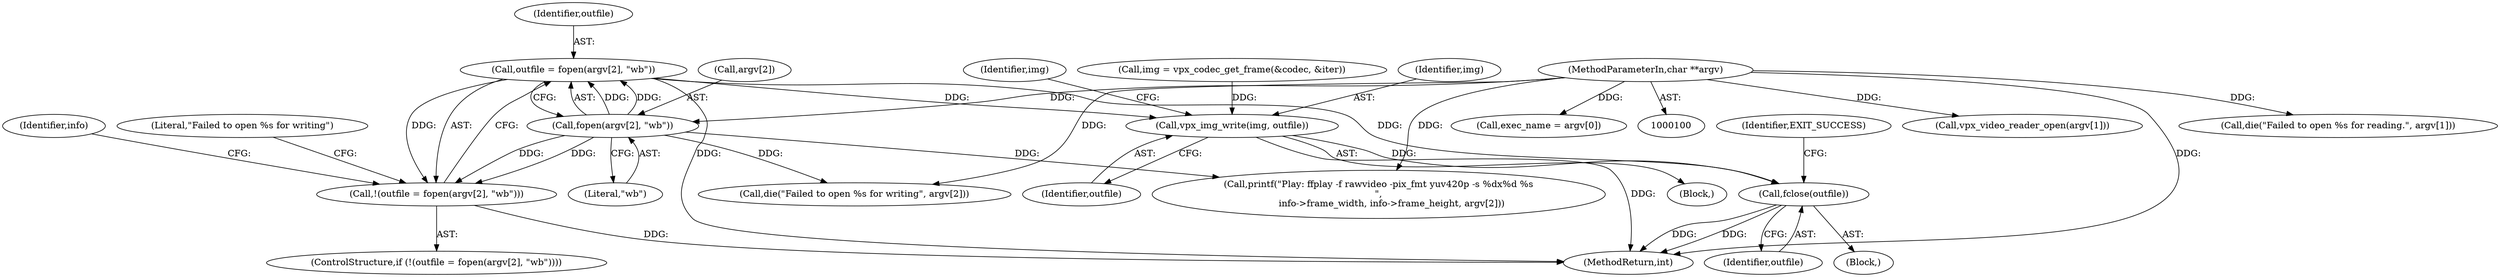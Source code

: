 digraph "0_Android_5a9753fca56f0eeb9f61e342b2fccffc364f9426_3@API" {
"1000153" [label="(Call,outfile = fopen(argv[2], \"wb\"))"];
"1000155" [label="(Call,fopen(argv[2], \"wb\"))"];
"1000102" [label="(MethodParameterIn,char **argv)"];
"1000152" [label="(Call,!(outfile = fopen(argv[2], \"wb\")))"];
"1000299" [label="(Call,vpx_img_write(img, outfile))"];
"1000326" [label="(Call,fclose(outfile))"];
"1000330" [label="(MethodReturn,int)"];
"1000154" [label="(Identifier,outfile)"];
"1000291" [label="(Identifier,img)"];
"1000159" [label="(Literal,\"wb\")"];
"1000155" [label="(Call,fopen(argv[2], \"wb\"))"];
"1000102" [label="(MethodParameterIn,char **argv)"];
"1000139" [label="(Call,vpx_video_reader_open(argv[1]))"];
"1000103" [label="(Block,)"];
"1000298" [label="(Block,)"];
"1000290" [label="(Call,img = vpx_codec_get_frame(&codec, &iter))"];
"1000151" [label="(ControlStructure,if (!(outfile = fopen(argv[2], \"wb\"))))"];
"1000152" [label="(Call,!(outfile = fopen(argv[2], \"wb\")))"];
"1000326" [label="(Call,fclose(outfile))"];
"1000146" [label="(Call,die(\"Failed to open %s for reading.\", argv[1]))"];
"1000153" [label="(Call,outfile = fopen(argv[2], \"wb\"))"];
"1000156" [label="(Call,argv[2])"];
"1000313" [label="(Call,printf(\"Play: ffplay -f rawvideo -pix_fmt yuv420p -s %dx%d %s\n\",\n         info->frame_width, info->frame_height, argv[2]))"];
"1000299" [label="(Call,vpx_img_write(img, outfile))"];
"1000160" [label="(Call,die(\"Failed to open %s for writing\", argv[2]))"];
"1000329" [label="(Identifier,EXIT_SUCCESS)"];
"1000166" [label="(Identifier,info)"];
"1000300" [label="(Identifier,img)"];
"1000301" [label="(Identifier,outfile)"];
"1000161" [label="(Literal,\"Failed to open %s for writing\")"];
"1000126" [label="(Call,exec_name = argv[0])"];
"1000327" [label="(Identifier,outfile)"];
"1000153" -> "1000152"  [label="AST: "];
"1000153" -> "1000155"  [label="CFG: "];
"1000154" -> "1000153"  [label="AST: "];
"1000155" -> "1000153"  [label="AST: "];
"1000152" -> "1000153"  [label="CFG: "];
"1000153" -> "1000330"  [label="DDG: "];
"1000153" -> "1000152"  [label="DDG: "];
"1000155" -> "1000153"  [label="DDG: "];
"1000155" -> "1000153"  [label="DDG: "];
"1000153" -> "1000299"  [label="DDG: "];
"1000153" -> "1000326"  [label="DDG: "];
"1000155" -> "1000159"  [label="CFG: "];
"1000156" -> "1000155"  [label="AST: "];
"1000159" -> "1000155"  [label="AST: "];
"1000155" -> "1000152"  [label="DDG: "];
"1000155" -> "1000152"  [label="DDG: "];
"1000102" -> "1000155"  [label="DDG: "];
"1000155" -> "1000160"  [label="DDG: "];
"1000155" -> "1000313"  [label="DDG: "];
"1000102" -> "1000100"  [label="AST: "];
"1000102" -> "1000330"  [label="DDG: "];
"1000102" -> "1000126"  [label="DDG: "];
"1000102" -> "1000139"  [label="DDG: "];
"1000102" -> "1000146"  [label="DDG: "];
"1000102" -> "1000160"  [label="DDG: "];
"1000102" -> "1000313"  [label="DDG: "];
"1000152" -> "1000151"  [label="AST: "];
"1000161" -> "1000152"  [label="CFG: "];
"1000166" -> "1000152"  [label="CFG: "];
"1000152" -> "1000330"  [label="DDG: "];
"1000299" -> "1000298"  [label="AST: "];
"1000299" -> "1000301"  [label="CFG: "];
"1000300" -> "1000299"  [label="AST: "];
"1000301" -> "1000299"  [label="AST: "];
"1000291" -> "1000299"  [label="CFG: "];
"1000299" -> "1000330"  [label="DDG: "];
"1000290" -> "1000299"  [label="DDG: "];
"1000299" -> "1000326"  [label="DDG: "];
"1000326" -> "1000103"  [label="AST: "];
"1000326" -> "1000327"  [label="CFG: "];
"1000327" -> "1000326"  [label="AST: "];
"1000329" -> "1000326"  [label="CFG: "];
"1000326" -> "1000330"  [label="DDG: "];
"1000326" -> "1000330"  [label="DDG: "];
}
